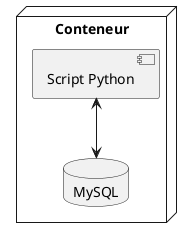 @startuml
  node Conteneur {
    component "Script Python" 
    database "MySQL"
    "Script Python" <--> "MySQL"
  }
@enduml